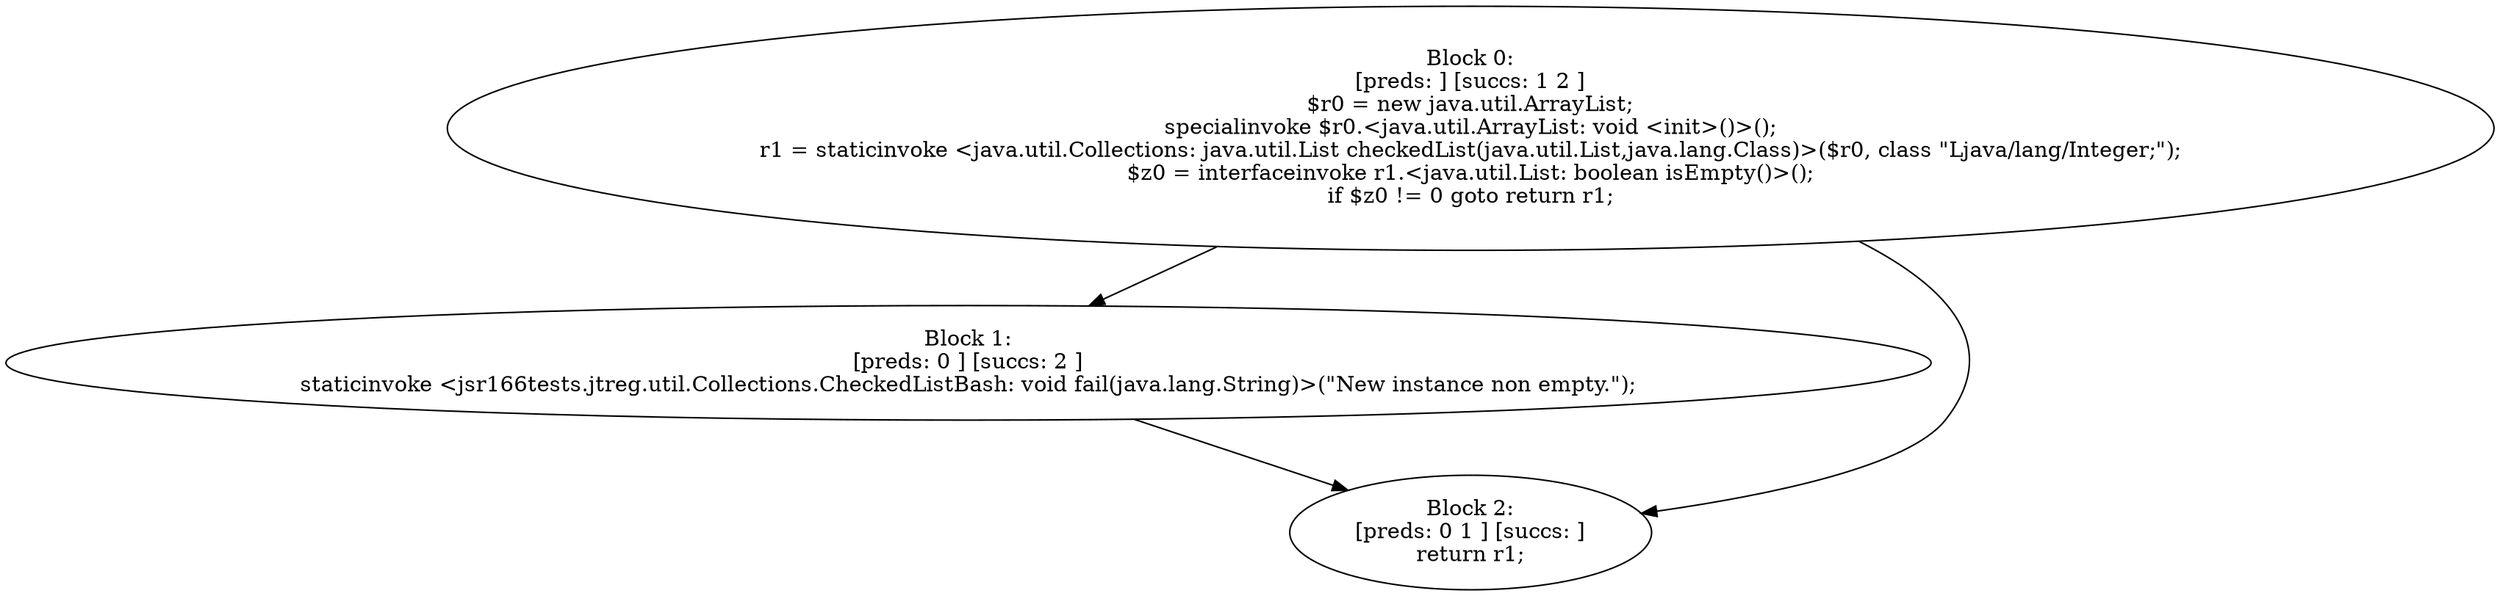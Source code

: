digraph "unitGraph" {
    "Block 0:
[preds: ] [succs: 1 2 ]
$r0 = new java.util.ArrayList;
specialinvoke $r0.<java.util.ArrayList: void <init>()>();
r1 = staticinvoke <java.util.Collections: java.util.List checkedList(java.util.List,java.lang.Class)>($r0, class \"Ljava/lang/Integer;\");
$z0 = interfaceinvoke r1.<java.util.List: boolean isEmpty()>();
if $z0 != 0 goto return r1;
"
    "Block 1:
[preds: 0 ] [succs: 2 ]
staticinvoke <jsr166tests.jtreg.util.Collections.CheckedListBash: void fail(java.lang.String)>(\"New instance non empty.\");
"
    "Block 2:
[preds: 0 1 ] [succs: ]
return r1;
"
    "Block 0:
[preds: ] [succs: 1 2 ]
$r0 = new java.util.ArrayList;
specialinvoke $r0.<java.util.ArrayList: void <init>()>();
r1 = staticinvoke <java.util.Collections: java.util.List checkedList(java.util.List,java.lang.Class)>($r0, class \"Ljava/lang/Integer;\");
$z0 = interfaceinvoke r1.<java.util.List: boolean isEmpty()>();
if $z0 != 0 goto return r1;
"->"Block 1:
[preds: 0 ] [succs: 2 ]
staticinvoke <jsr166tests.jtreg.util.Collections.CheckedListBash: void fail(java.lang.String)>(\"New instance non empty.\");
";
    "Block 0:
[preds: ] [succs: 1 2 ]
$r0 = new java.util.ArrayList;
specialinvoke $r0.<java.util.ArrayList: void <init>()>();
r1 = staticinvoke <java.util.Collections: java.util.List checkedList(java.util.List,java.lang.Class)>($r0, class \"Ljava/lang/Integer;\");
$z0 = interfaceinvoke r1.<java.util.List: boolean isEmpty()>();
if $z0 != 0 goto return r1;
"->"Block 2:
[preds: 0 1 ] [succs: ]
return r1;
";
    "Block 1:
[preds: 0 ] [succs: 2 ]
staticinvoke <jsr166tests.jtreg.util.Collections.CheckedListBash: void fail(java.lang.String)>(\"New instance non empty.\");
"->"Block 2:
[preds: 0 1 ] [succs: ]
return r1;
";
}
